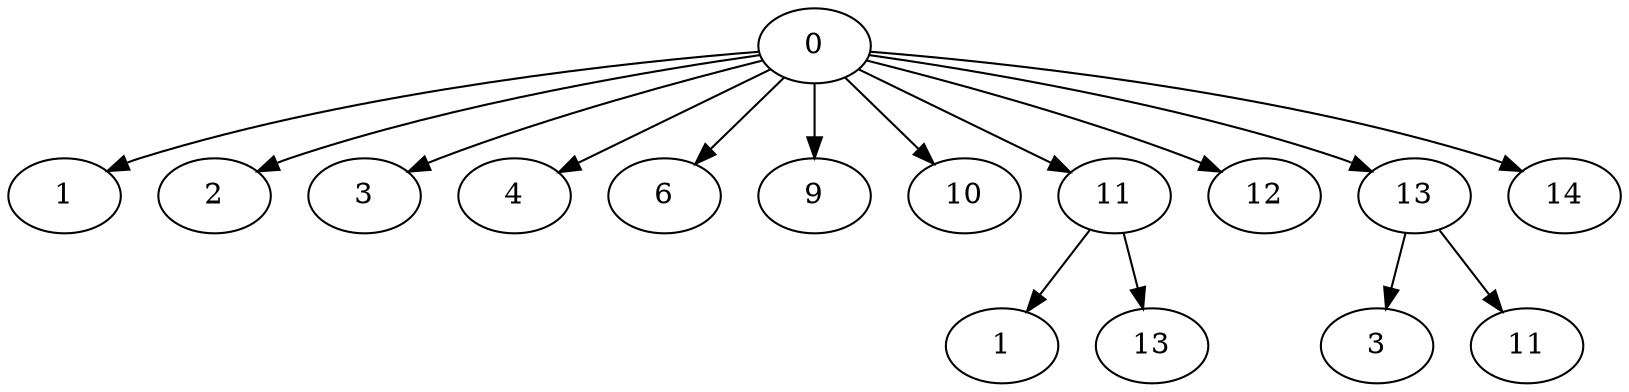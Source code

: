 digraph tree {
    "0x81adac590" [label="0"];
    "0x81adacd10" [label="1"];
    "0x81af7c9d0" [label="2"];
    "0x81af7cb50" [label="3"];
    "0x81af7c790" [label="4"];
    "0x81af7c710" [label="6"];
    "0x81af7c690" [label="9"];
    "0x81af7cd10" [label="10"];
    "0x81af7ca50" [label="11"];
    "0x81af7c950" [label="1"];
    "0x81af7c610" [label="13"];
    "0x81af7c850" [label="12"];
    "0x81af7c550" [label="13"];
    "0x81af7cc50" [label="3"];
    "0x81af7c910" [label="11"];
    "0x81af7cfd0" [label="14"];
    "0x81adac590" -> "0x81adacd10";
    "0x81adac590" -> "0x81af7c9d0";
    "0x81adac590" -> "0x81af7cb50";
    "0x81adac590" -> "0x81af7c790";
    "0x81adac590" -> "0x81af7c710";
    "0x81adac590" -> "0x81af7c690";
    "0x81adac590" -> "0x81af7cd10";
    "0x81adac590" -> "0x81af7ca50";
    "0x81adac590" -> "0x81af7c850";
    "0x81adac590" -> "0x81af7c550";
    "0x81adac590" -> "0x81af7cfd0";
    "0x81af7ca50" -> "0x81af7c950";
    "0x81af7ca50" -> "0x81af7c610";
    "0x81af7c550" -> "0x81af7cc50";
    "0x81af7c550" -> "0x81af7c910";
}
